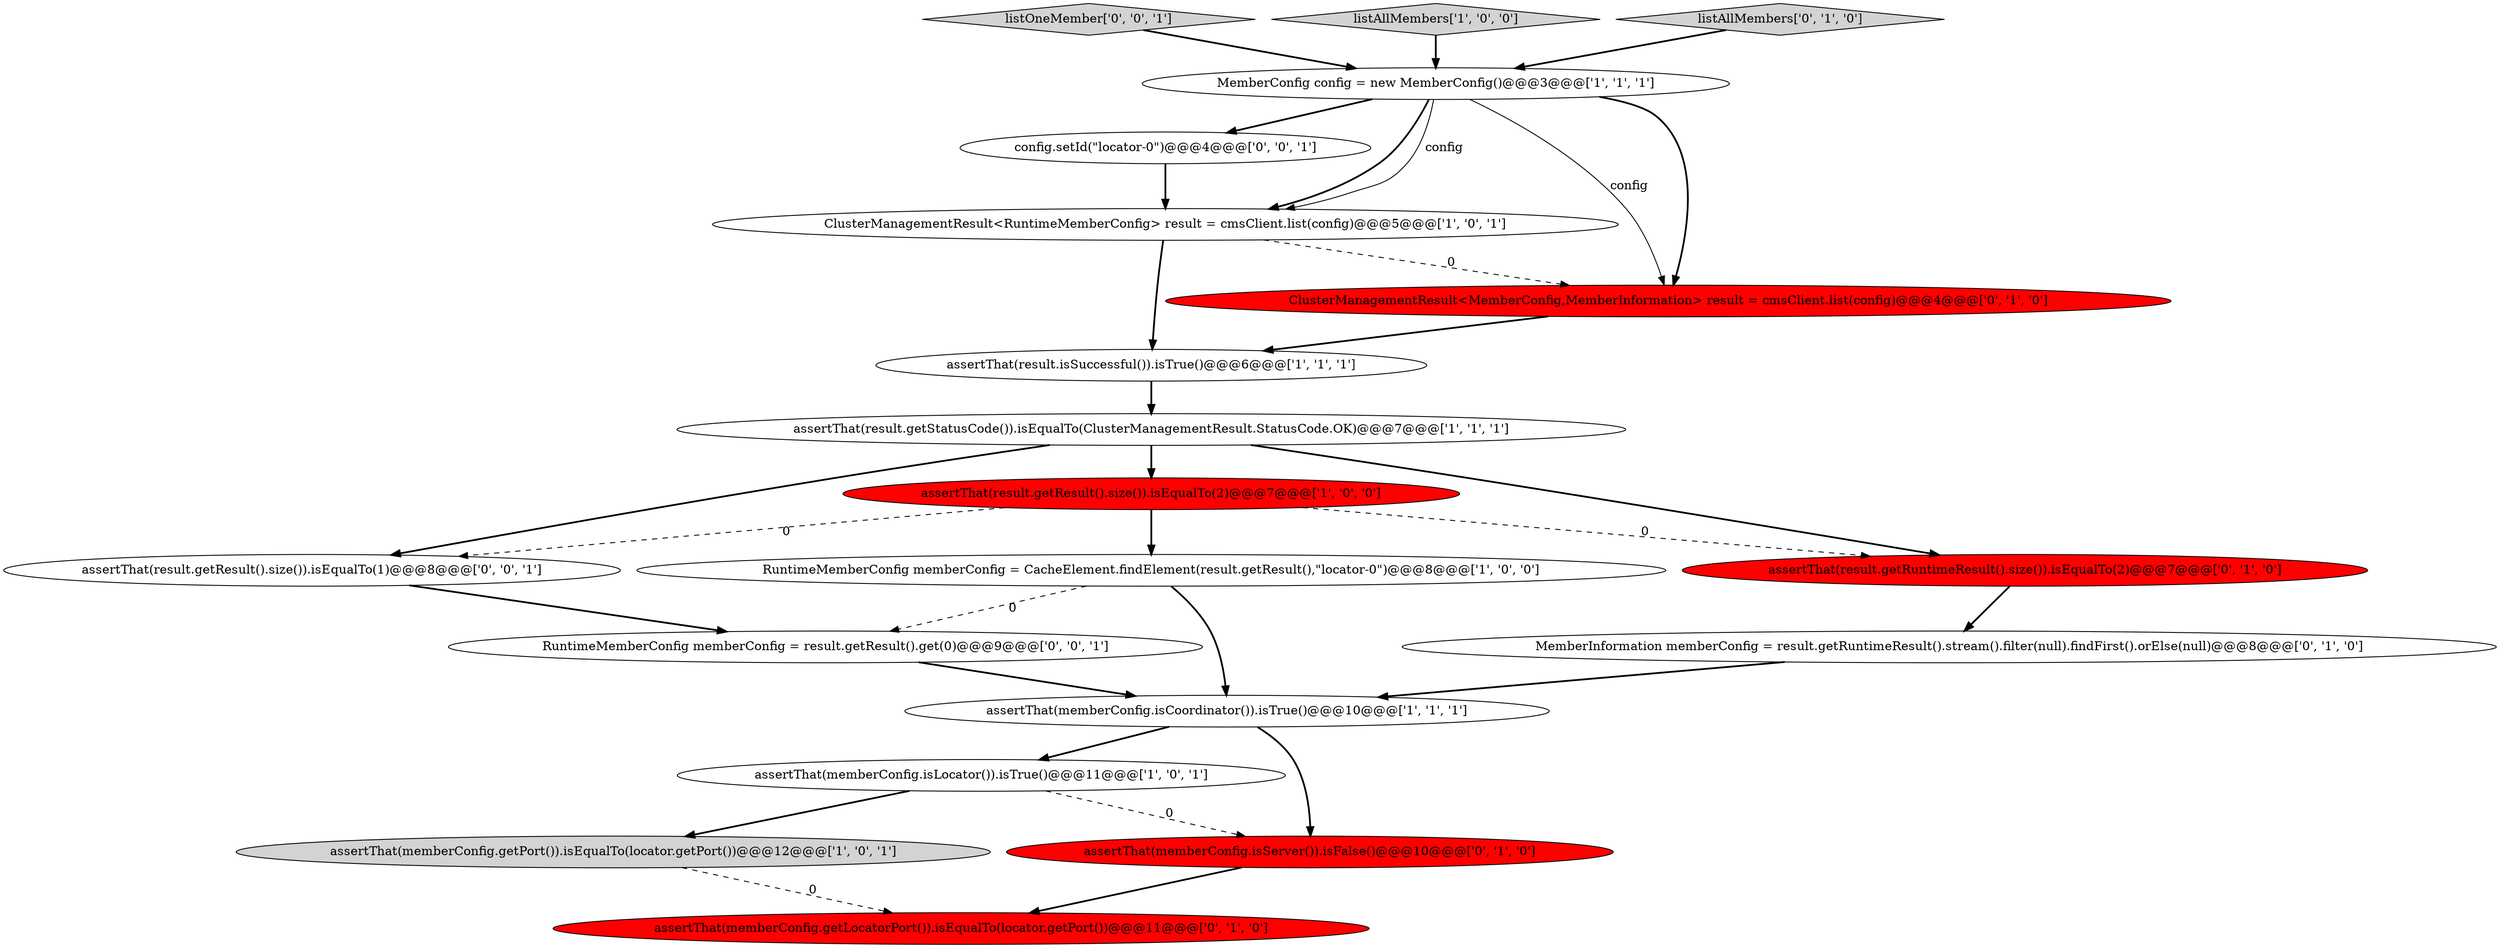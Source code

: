 digraph {
15 [style = filled, label = "assertThat(memberConfig.getLocatorPort()).isEqualTo(locator.getPort())@@@11@@@['0', '1', '0']", fillcolor = red, shape = ellipse image = "AAA1AAABBB2BBB"];
7 [style = filled, label = "assertThat(memberConfig.getPort()).isEqualTo(locator.getPort())@@@12@@@['1', '0', '1']", fillcolor = lightgray, shape = ellipse image = "AAA0AAABBB1BBB"];
2 [style = filled, label = "assertThat(result.getStatusCode()).isEqualTo(ClusterManagementResult.StatusCode.OK)@@@7@@@['1', '1', '1']", fillcolor = white, shape = ellipse image = "AAA0AAABBB1BBB"];
0 [style = filled, label = "assertThat(result.getResult().size()).isEqualTo(2)@@@7@@@['1', '0', '0']", fillcolor = red, shape = ellipse image = "AAA1AAABBB1BBB"];
10 [style = filled, label = "ClusterManagementResult<MemberConfig,MemberInformation> result = cmsClient.list(config)@@@4@@@['0', '1', '0']", fillcolor = red, shape = ellipse image = "AAA1AAABBB2BBB"];
17 [style = filled, label = "config.setId(\"locator-0\")@@@4@@@['0', '0', '1']", fillcolor = white, shape = ellipse image = "AAA0AAABBB3BBB"];
19 [style = filled, label = "listOneMember['0', '0', '1']", fillcolor = lightgray, shape = diamond image = "AAA0AAABBB3BBB"];
3 [style = filled, label = "ClusterManagementResult<RuntimeMemberConfig> result = cmsClient.list(config)@@@5@@@['1', '0', '1']", fillcolor = white, shape = ellipse image = "AAA0AAABBB1BBB"];
6 [style = filled, label = "assertThat(memberConfig.isCoordinator()).isTrue()@@@10@@@['1', '1', '1']", fillcolor = white, shape = ellipse image = "AAA0AAABBB1BBB"];
9 [style = filled, label = "listAllMembers['1', '0', '0']", fillcolor = lightgray, shape = diamond image = "AAA0AAABBB1BBB"];
1 [style = filled, label = "RuntimeMemberConfig memberConfig = CacheElement.findElement(result.getResult(),\"locator-0\")@@@8@@@['1', '0', '0']", fillcolor = white, shape = ellipse image = "AAA0AAABBB1BBB"];
14 [style = filled, label = "MemberInformation memberConfig = result.getRuntimeResult().stream().filter(null).findFirst().orElse(null)@@@8@@@['0', '1', '0']", fillcolor = white, shape = ellipse image = "AAA0AAABBB2BBB"];
13 [style = filled, label = "assertThat(result.getRuntimeResult().size()).isEqualTo(2)@@@7@@@['0', '1', '0']", fillcolor = red, shape = ellipse image = "AAA1AAABBB2BBB"];
11 [style = filled, label = "assertThat(memberConfig.isServer()).isFalse()@@@10@@@['0', '1', '0']", fillcolor = red, shape = ellipse image = "AAA1AAABBB2BBB"];
4 [style = filled, label = "assertThat(memberConfig.isLocator()).isTrue()@@@11@@@['1', '0', '1']", fillcolor = white, shape = ellipse image = "AAA0AAABBB1BBB"];
16 [style = filled, label = "assertThat(result.getResult().size()).isEqualTo(1)@@@8@@@['0', '0', '1']", fillcolor = white, shape = ellipse image = "AAA0AAABBB3BBB"];
18 [style = filled, label = "RuntimeMemberConfig memberConfig = result.getResult().get(0)@@@9@@@['0', '0', '1']", fillcolor = white, shape = ellipse image = "AAA0AAABBB3BBB"];
8 [style = filled, label = "MemberConfig config = new MemberConfig()@@@3@@@['1', '1', '1']", fillcolor = white, shape = ellipse image = "AAA0AAABBB1BBB"];
5 [style = filled, label = "assertThat(result.isSuccessful()).isTrue()@@@6@@@['1', '1', '1']", fillcolor = white, shape = ellipse image = "AAA0AAABBB1BBB"];
12 [style = filled, label = "listAllMembers['0', '1', '0']", fillcolor = lightgray, shape = diamond image = "AAA0AAABBB2BBB"];
8->10 [style = bold, label=""];
16->18 [style = bold, label=""];
8->3 [style = bold, label=""];
0->16 [style = dashed, label="0"];
1->18 [style = dashed, label="0"];
9->8 [style = bold, label=""];
4->7 [style = bold, label=""];
11->15 [style = bold, label=""];
19->8 [style = bold, label=""];
2->13 [style = bold, label=""];
8->17 [style = bold, label=""];
6->4 [style = bold, label=""];
5->2 [style = bold, label=""];
3->5 [style = bold, label=""];
2->0 [style = bold, label=""];
1->6 [style = bold, label=""];
8->10 [style = solid, label="config"];
10->5 [style = bold, label=""];
18->6 [style = bold, label=""];
12->8 [style = bold, label=""];
0->1 [style = bold, label=""];
6->11 [style = bold, label=""];
0->13 [style = dashed, label="0"];
17->3 [style = bold, label=""];
7->15 [style = dashed, label="0"];
3->10 [style = dashed, label="0"];
4->11 [style = dashed, label="0"];
8->3 [style = solid, label="config"];
13->14 [style = bold, label=""];
14->6 [style = bold, label=""];
2->16 [style = bold, label=""];
}

